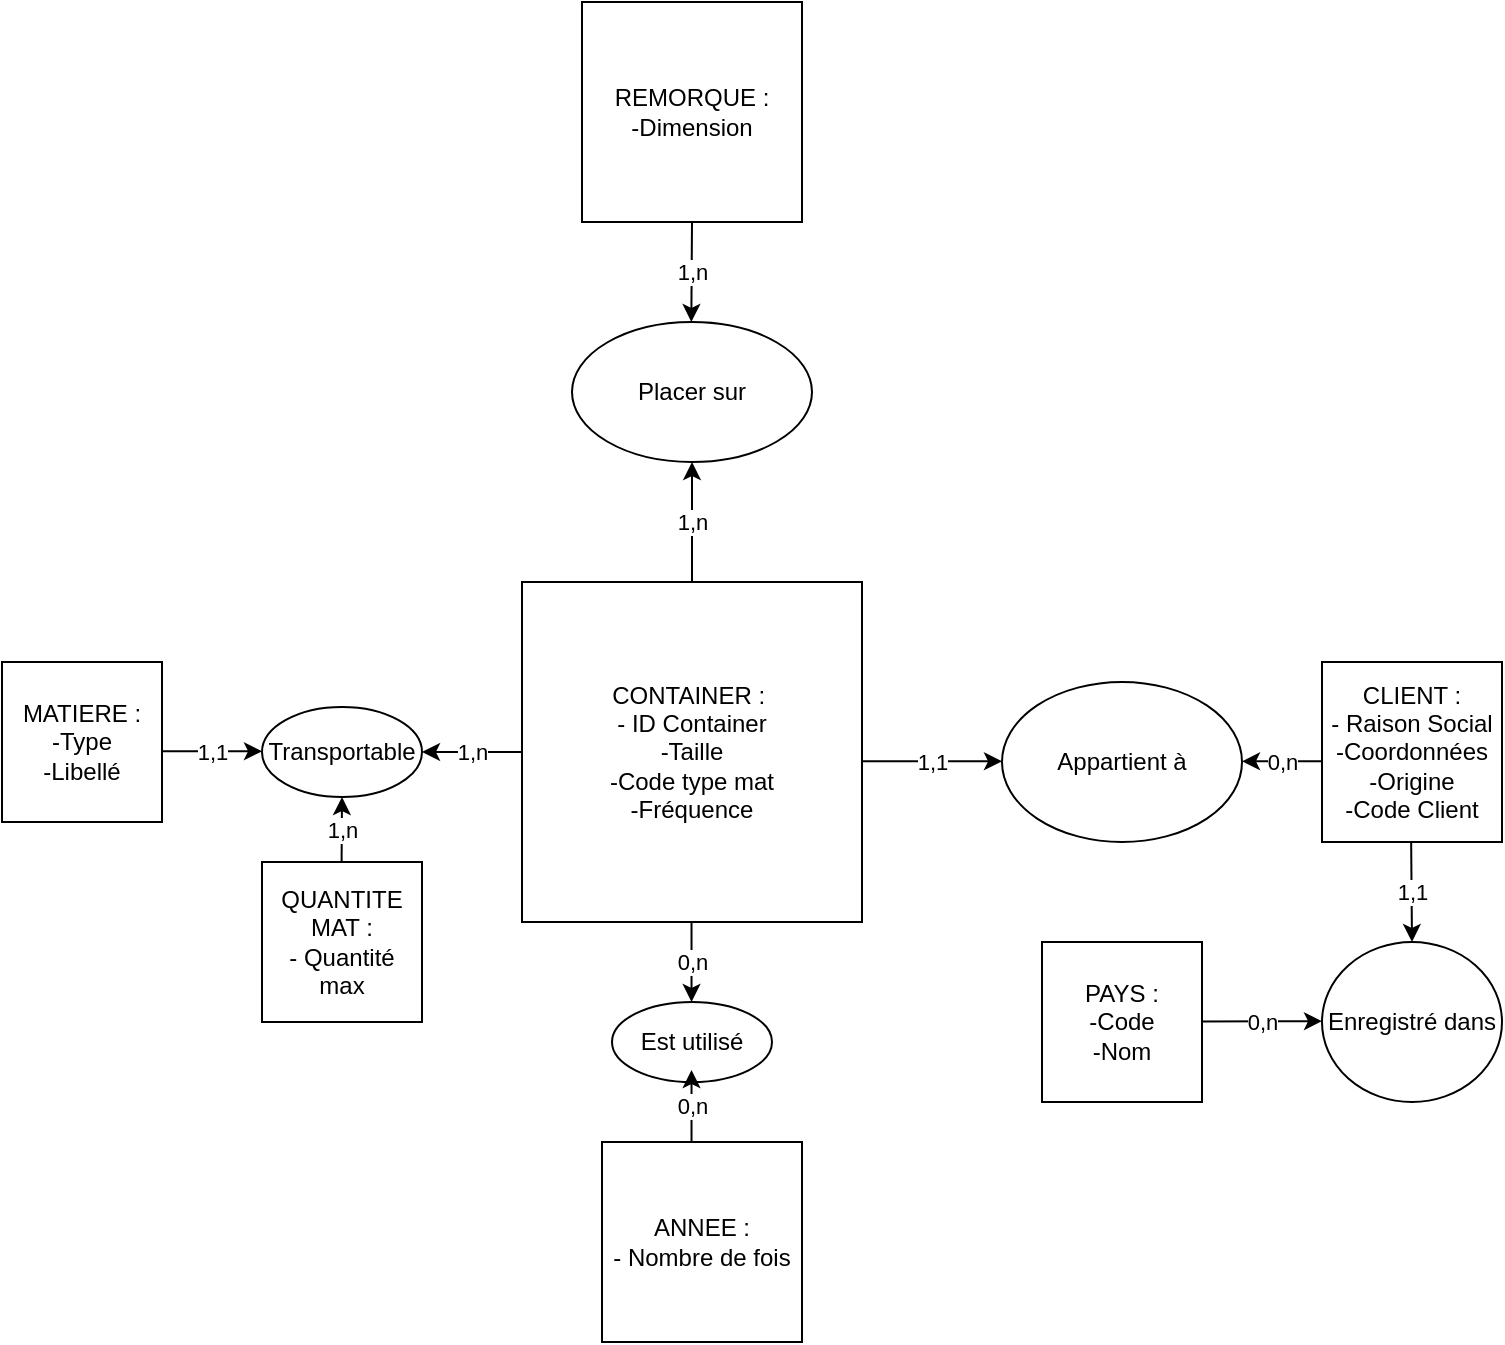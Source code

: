 <mxfile version="14.4.9" type="device"><diagram id="C5RBs43oDa-KdzZeNtuy" name="Page-1"><mxGraphModel dx="474" dy="265" grid="1" gridSize="10" guides="1" tooltips="1" connect="1" arrows="1" fold="1" page="1" pageScale="1" pageWidth="827" pageHeight="1169" math="0" shadow="0"><root><mxCell id="WIyWlLk6GJQsqaUBKTNV-0"/><mxCell id="WIyWlLk6GJQsqaUBKTNV-1" parent="WIyWlLk6GJQsqaUBKTNV-0"/><mxCell id="1bA1WjeV83HSfRlv576B-0" value="CONTAINER :&amp;nbsp;&lt;br&gt;- ID Container&lt;br&gt;-Taille&lt;br&gt;-Code type mat&lt;br&gt;-Fréquence" style="whiteSpace=wrap;html=1;aspect=fixed;" parent="WIyWlLk6GJQsqaUBKTNV-1" vertex="1"><mxGeometry x="320" y="510" width="170" height="170" as="geometry"/></mxCell><mxCell id="1bA1WjeV83HSfRlv576B-2" value="Placer sur" style="ellipse;whiteSpace=wrap;html=1;" parent="WIyWlLk6GJQsqaUBKTNV-1" vertex="1"><mxGeometry x="345" y="380" width="120" height="70" as="geometry"/></mxCell><mxCell id="1bA1WjeV83HSfRlv576B-4" value="REMORQUE :&lt;br&gt;-Dimension" style="whiteSpace=wrap;html=1;aspect=fixed;" parent="WIyWlLk6GJQsqaUBKTNV-1" vertex="1"><mxGeometry x="350" y="220" width="110" height="110" as="geometry"/></mxCell><mxCell id="1bA1WjeV83HSfRlv576B-11" value="" style="endArrow=classic;html=1;" parent="WIyWlLk6GJQsqaUBKTNV-1" edge="1"><mxGeometry relative="1" as="geometry"><mxPoint x="405" y="330" as="sourcePoint"/><mxPoint x="404.66" y="380" as="targetPoint"/></mxGeometry></mxCell><mxCell id="1bA1WjeV83HSfRlv576B-12" value="1,n" style="edgeLabel;resizable=0;html=1;align=center;verticalAlign=middle;" parent="1bA1WjeV83HSfRlv576B-11" connectable="0" vertex="1"><mxGeometry relative="1" as="geometry"/></mxCell><mxCell id="1bA1WjeV83HSfRlv576B-13" value="" style="endArrow=classic;html=1;entryX=0.5;entryY=1;entryDx=0;entryDy=0;exitX=0.5;exitY=0;exitDx=0;exitDy=0;" parent="WIyWlLk6GJQsqaUBKTNV-1" source="1bA1WjeV83HSfRlv576B-0" target="1bA1WjeV83HSfRlv576B-2" edge="1"><mxGeometry relative="1" as="geometry"><mxPoint x="380" y="500" as="sourcePoint"/><mxPoint x="480" y="500" as="targetPoint"/></mxGeometry></mxCell><mxCell id="1bA1WjeV83HSfRlv576B-14" value="1,n" style="edgeLabel;resizable=0;html=1;align=center;verticalAlign=middle;" parent="1bA1WjeV83HSfRlv576B-13" connectable="0" vertex="1"><mxGeometry relative="1" as="geometry"/></mxCell><mxCell id="1bA1WjeV83HSfRlv576B-15" value="CLIENT :&lt;br&gt;- Raison Social&lt;br&gt;-Coordonnées&lt;br&gt;-Origine&lt;br&gt;-Code Client" style="whiteSpace=wrap;html=1;aspect=fixed;" parent="WIyWlLk6GJQsqaUBKTNV-1" vertex="1"><mxGeometry x="720" y="550" width="90" height="90" as="geometry"/></mxCell><mxCell id="1bA1WjeV83HSfRlv576B-16" value="Appartient à" style="ellipse;whiteSpace=wrap;html=1;" parent="WIyWlLk6GJQsqaUBKTNV-1" vertex="1"><mxGeometry x="560" y="560" width="120" height="80" as="geometry"/></mxCell><mxCell id="1bA1WjeV83HSfRlv576B-17" value="" style="endArrow=classic;html=1;" parent="WIyWlLk6GJQsqaUBKTNV-1" edge="1"><mxGeometry relative="1" as="geometry"><mxPoint x="490" y="599.66" as="sourcePoint"/><mxPoint x="560" y="599.66" as="targetPoint"/></mxGeometry></mxCell><mxCell id="1bA1WjeV83HSfRlv576B-18" value="1,1" style="edgeLabel;resizable=0;html=1;align=center;verticalAlign=middle;" parent="1bA1WjeV83HSfRlv576B-17" connectable="0" vertex="1"><mxGeometry relative="1" as="geometry"/></mxCell><mxCell id="1bA1WjeV83HSfRlv576B-19" value="" style="endArrow=classic;html=1;" parent="WIyWlLk6GJQsqaUBKTNV-1" edge="1"><mxGeometry relative="1" as="geometry"><mxPoint x="720" y="599.66" as="sourcePoint"/><mxPoint x="680" y="599.66" as="targetPoint"/></mxGeometry></mxCell><mxCell id="1bA1WjeV83HSfRlv576B-20" value="0,n" style="edgeLabel;resizable=0;html=1;align=center;verticalAlign=middle;" parent="1bA1WjeV83HSfRlv576B-19" connectable="0" vertex="1"><mxGeometry relative="1" as="geometry"/></mxCell><mxCell id="1bA1WjeV83HSfRlv576B-25" value="PAYS :&lt;br&gt;-Code&lt;br&gt;-Nom" style="whiteSpace=wrap;html=1;aspect=fixed;" parent="WIyWlLk6GJQsqaUBKTNV-1" vertex="1"><mxGeometry x="580" y="690" width="80" height="80" as="geometry"/></mxCell><mxCell id="1bA1WjeV83HSfRlv576B-26" value="Enregistré dans" style="ellipse;whiteSpace=wrap;html=1;" parent="WIyWlLk6GJQsqaUBKTNV-1" vertex="1"><mxGeometry x="720" y="690" width="90" height="80" as="geometry"/></mxCell><mxCell id="1bA1WjeV83HSfRlv576B-27" value="" style="endArrow=classic;html=1;" parent="WIyWlLk6GJQsqaUBKTNV-1" edge="1"><mxGeometry relative="1" as="geometry"><mxPoint x="660" y="729.75" as="sourcePoint"/><mxPoint x="720" y="729.58" as="targetPoint"/></mxGeometry></mxCell><mxCell id="1bA1WjeV83HSfRlv576B-28" value="0,n" style="edgeLabel;resizable=0;html=1;align=center;verticalAlign=middle;" parent="1bA1WjeV83HSfRlv576B-27" connectable="0" vertex="1"><mxGeometry relative="1" as="geometry"/></mxCell><mxCell id="1bA1WjeV83HSfRlv576B-29" value="" style="endArrow=classic;html=1;entryX=0.5;entryY=0;entryDx=0;entryDy=0;" parent="WIyWlLk6GJQsqaUBKTNV-1" target="1bA1WjeV83HSfRlv576B-26" edge="1"><mxGeometry relative="1" as="geometry"><mxPoint x="764.58" y="640" as="sourcePoint"/><mxPoint x="764.58" y="680" as="targetPoint"/></mxGeometry></mxCell><mxCell id="1bA1WjeV83HSfRlv576B-30" value="1,1" style="edgeLabel;resizable=0;html=1;align=center;verticalAlign=middle;" parent="1bA1WjeV83HSfRlv576B-29" connectable="0" vertex="1"><mxGeometry relative="1" as="geometry"/></mxCell><mxCell id="1bA1WjeV83HSfRlv576B-31" value="MATIERE :&lt;br&gt;-Type&lt;br&gt;-Libellé" style="whiteSpace=wrap;html=1;aspect=fixed;" parent="WIyWlLk6GJQsqaUBKTNV-1" vertex="1"><mxGeometry x="60" y="550" width="80" height="80" as="geometry"/></mxCell><mxCell id="1bA1WjeV83HSfRlv576B-32" value="Transportable" style="ellipse;whiteSpace=wrap;html=1;" parent="WIyWlLk6GJQsqaUBKTNV-1" vertex="1"><mxGeometry x="190" y="572.5" width="80" height="45" as="geometry"/></mxCell><mxCell id="1bA1WjeV83HSfRlv576B-33" value="" style="endArrow=classic;html=1;" parent="WIyWlLk6GJQsqaUBKTNV-1" edge="1"><mxGeometry relative="1" as="geometry"><mxPoint x="140" y="594.66" as="sourcePoint"/><mxPoint x="190" y="594.66" as="targetPoint"/></mxGeometry></mxCell><mxCell id="1bA1WjeV83HSfRlv576B-34" value="1,1" style="edgeLabel;resizable=0;html=1;align=center;verticalAlign=middle;" parent="1bA1WjeV83HSfRlv576B-33" connectable="0" vertex="1"><mxGeometry relative="1" as="geometry"/></mxCell><mxCell id="1bA1WjeV83HSfRlv576B-35" value="" style="endArrow=classic;html=1;exitX=0;exitY=0.5;exitDx=0;exitDy=0;" parent="WIyWlLk6GJQsqaUBKTNV-1" source="1bA1WjeV83HSfRlv576B-0" target="1bA1WjeV83HSfRlv576B-32" edge="1"><mxGeometry relative="1" as="geometry"><mxPoint x="320" y="599.66" as="sourcePoint"/><mxPoint x="280" y="599.66" as="targetPoint"/></mxGeometry></mxCell><mxCell id="1bA1WjeV83HSfRlv576B-36" value="1,n" style="edgeLabel;resizable=0;html=1;align=center;verticalAlign=middle;" parent="1bA1WjeV83HSfRlv576B-35" connectable="0" vertex="1"><mxGeometry relative="1" as="geometry"/></mxCell><mxCell id="1bA1WjeV83HSfRlv576B-37" value="QUANTITE MAT :&lt;br&gt;- Quantité max" style="whiteSpace=wrap;html=1;aspect=fixed;" parent="WIyWlLk6GJQsqaUBKTNV-1" vertex="1"><mxGeometry x="190" y="650" width="80" height="80" as="geometry"/></mxCell><mxCell id="1bA1WjeV83HSfRlv576B-38" value="" style="endArrow=classic;html=1;entryX=0.5;entryY=1;entryDx=0;entryDy=0;" parent="WIyWlLk6GJQsqaUBKTNV-1" target="1bA1WjeV83HSfRlv576B-32" edge="1"><mxGeometry relative="1" as="geometry"><mxPoint x="229.8" y="650" as="sourcePoint"/><mxPoint x="229.8" y="620.69" as="targetPoint"/></mxGeometry></mxCell><mxCell id="1bA1WjeV83HSfRlv576B-39" value="1,n" style="edgeLabel;resizable=0;html=1;align=center;verticalAlign=middle;" parent="1bA1WjeV83HSfRlv576B-38" connectable="0" vertex="1"><mxGeometry relative="1" as="geometry"/></mxCell><mxCell id="1bA1WjeV83HSfRlv576B-40" value="ANNEE :&lt;br&gt;- Nombre de fois" style="whiteSpace=wrap;html=1;aspect=fixed;" parent="WIyWlLk6GJQsqaUBKTNV-1" vertex="1"><mxGeometry x="360" y="790" width="100" height="100" as="geometry"/></mxCell><mxCell id="1bA1WjeV83HSfRlv576B-42" value="Est utilisé" style="ellipse;whiteSpace=wrap;html=1;" parent="WIyWlLk6GJQsqaUBKTNV-1" vertex="1"><mxGeometry x="365" y="720" width="80" height="40" as="geometry"/></mxCell><mxCell id="1bA1WjeV83HSfRlv576B-43" value="" style="endArrow=classic;html=1;" parent="WIyWlLk6GJQsqaUBKTNV-1" edge="1"><mxGeometry relative="1" as="geometry"><mxPoint x="404.76" y="680" as="sourcePoint"/><mxPoint x="404.76" y="720" as="targetPoint"/></mxGeometry></mxCell><mxCell id="1bA1WjeV83HSfRlv576B-44" value="0,n" style="edgeLabel;resizable=0;html=1;align=center;verticalAlign=middle;" parent="1bA1WjeV83HSfRlv576B-43" connectable="0" vertex="1"><mxGeometry relative="1" as="geometry"/></mxCell><mxCell id="1bA1WjeV83HSfRlv576B-45" value="" style="endArrow=classic;html=1;entryX=0.5;entryY=1;entryDx=0;entryDy=0;" parent="WIyWlLk6GJQsqaUBKTNV-1" edge="1"><mxGeometry relative="1" as="geometry"><mxPoint x="404.76" y="790" as="sourcePoint"/><mxPoint x="404.76" y="754" as="targetPoint"/></mxGeometry></mxCell><mxCell id="1bA1WjeV83HSfRlv576B-46" value="0,n" style="edgeLabel;resizable=0;html=1;align=center;verticalAlign=middle;" parent="1bA1WjeV83HSfRlv576B-45" connectable="0" vertex="1"><mxGeometry relative="1" as="geometry"/></mxCell></root></mxGraphModel></diagram></mxfile>